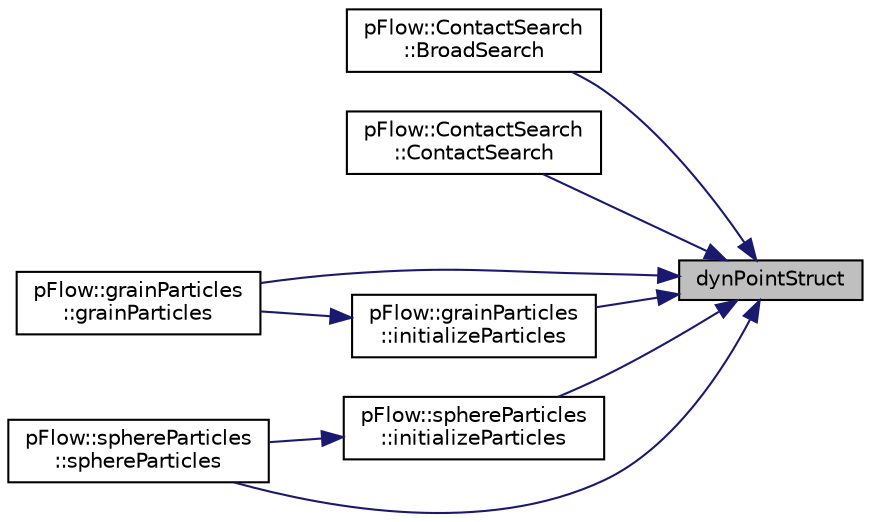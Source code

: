 digraph "dynPointStruct"
{
 // LATEX_PDF_SIZE
  edge [fontname="Helvetica",fontsize="10",labelfontname="Helvetica",labelfontsize="10"];
  node [fontname="Helvetica",fontsize="10",shape=record];
  rankdir="RL";
  Node1 [label="dynPointStruct",height=0.2,width=0.4,color="black", fillcolor="grey75", style="filled", fontcolor="black",tooltip=" "];
  Node1 -> Node2 [dir="back",color="midnightblue",fontsize="10",style="solid",fontname="Helvetica"];
  Node2 [label="pFlow::ContactSearch\l::BroadSearch",height=0.2,width=0.4,color="black", fillcolor="white", style="filled",URL="$classpFlow_1_1ContactSearch.html#a9b8b797bb562937bc89d63a074331a7b",tooltip=" "];
  Node1 -> Node3 [dir="back",color="midnightblue",fontsize="10",style="solid",fontname="Helvetica"];
  Node3 [label="pFlow::ContactSearch\l::ContactSearch",height=0.2,width=0.4,color="black", fillcolor="white", style="filled",URL="$classpFlow_1_1ContactSearch.html#af9dd514cd28edb2b83ffa07d78e89a77",tooltip=" "];
  Node1 -> Node4 [dir="back",color="midnightblue",fontsize="10",style="solid",fontname="Helvetica"];
  Node4 [label="pFlow::grainParticles\l::grainParticles",height=0.2,width=0.4,color="black", fillcolor="white", style="filled",URL="$classpFlow_1_1grainParticles.html#a6403186f8064b41bc2560fc7ea91418f",tooltip="construct from systemControl and property"];
  Node1 -> Node5 [dir="back",color="midnightblue",fontsize="10",style="solid",fontname="Helvetica"];
  Node5 [label="pFlow::grainParticles\l::initializeParticles",height=0.2,width=0.4,color="black", fillcolor="white", style="filled",URL="$classpFlow_1_1grainParticles.html#a84343969d723c548f0f20fcd9294d351",tooltip="Insert new particles in position with specified shapes."];
  Node5 -> Node4 [dir="back",color="midnightblue",fontsize="10",style="solid",fontname="Helvetica"];
  Node1 -> Node6 [dir="back",color="midnightblue",fontsize="10",style="solid",fontname="Helvetica"];
  Node6 [label="pFlow::sphereParticles\l::initializeParticles",height=0.2,width=0.4,color="black", fillcolor="white", style="filled",URL="$classpFlow_1_1sphereParticles.html#a84343969d723c548f0f20fcd9294d351",tooltip="Insert new particles in position with specified shapes."];
  Node6 -> Node7 [dir="back",color="midnightblue",fontsize="10",style="solid",fontname="Helvetica"];
  Node7 [label="pFlow::sphereParticles\l::sphereParticles",height=0.2,width=0.4,color="black", fillcolor="white", style="filled",URL="$classpFlow_1_1sphereParticles.html#af3a0e20c9660776af6f0b8118e89e880",tooltip="construct from systemControl and property"];
  Node1 -> Node7 [dir="back",color="midnightblue",fontsize="10",style="solid",fontname="Helvetica"];
}
